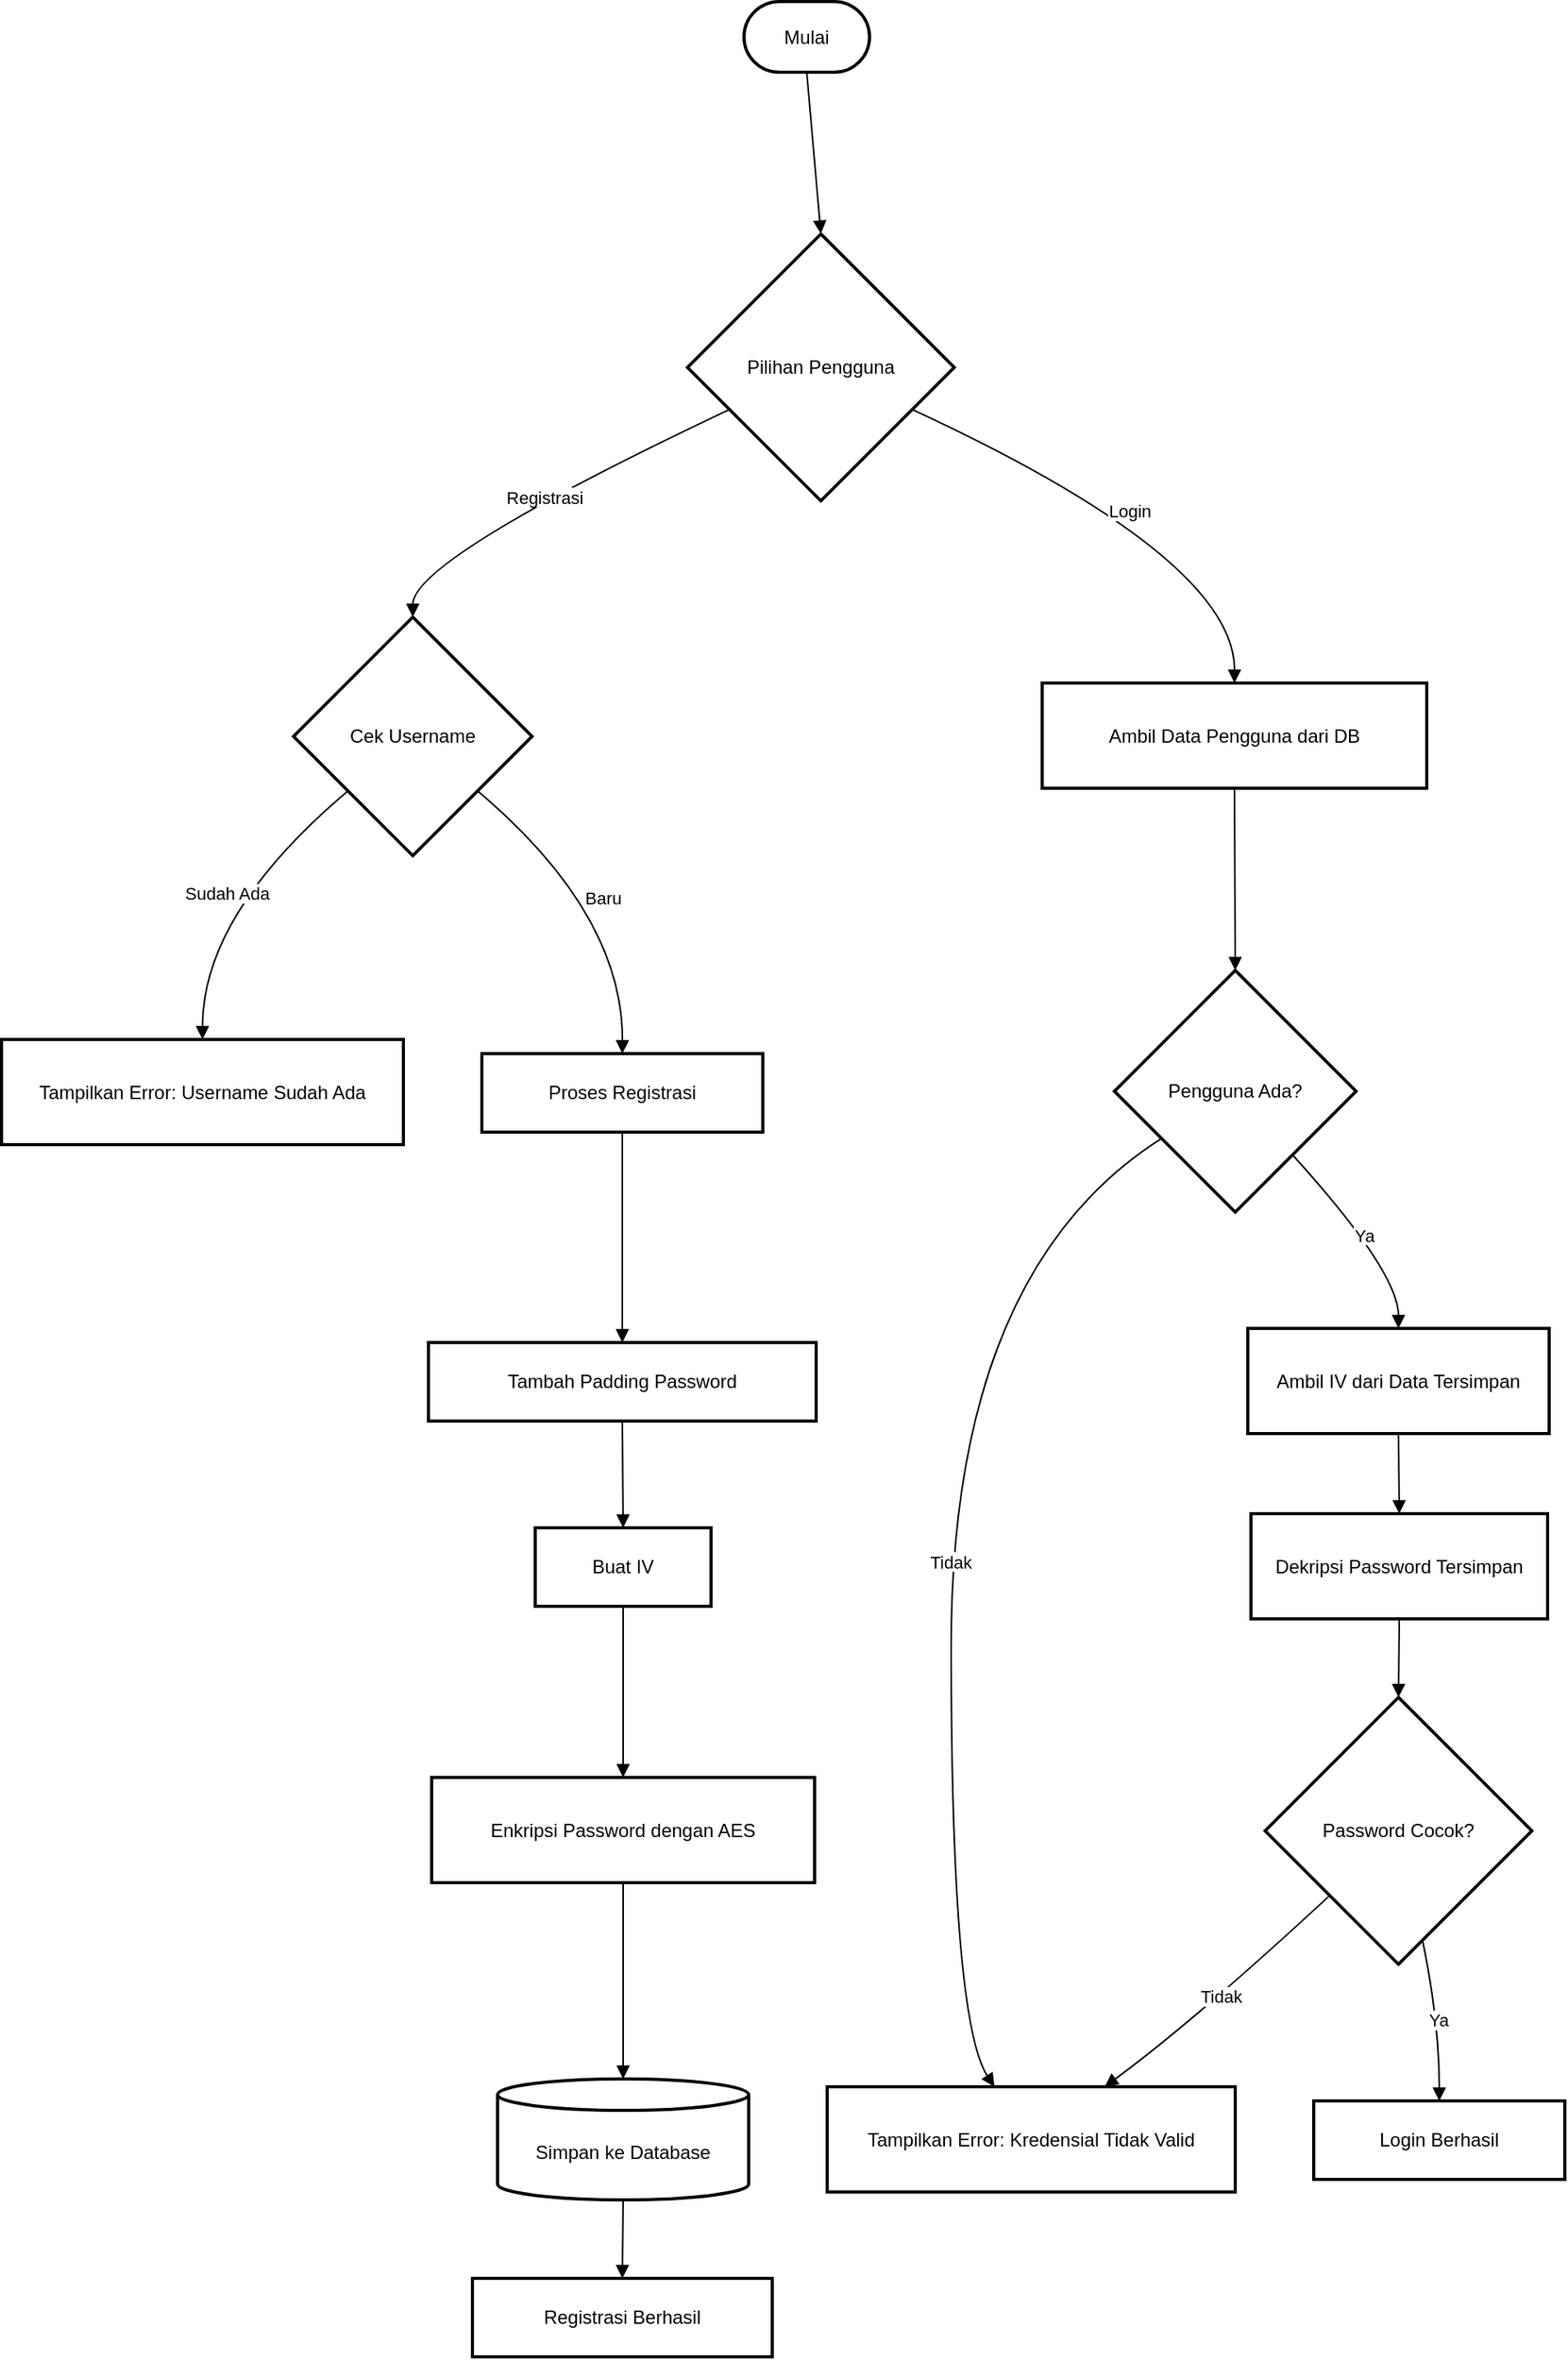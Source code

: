 <mxfile version="25.0.3" pages="3">
  <diagram id="C5RBs43oDa-KdzZeNtuy" name="Page-1">
    <mxGraphModel dx="2007" dy="1038" grid="1" gridSize="10" guides="1" tooltips="1" connect="1" arrows="1" fold="1" page="1" pageScale="1" pageWidth="827" pageHeight="1169" math="0" shadow="0">
      <root>
        <mxCell id="WIyWlLk6GJQsqaUBKTNV-0" />
        <mxCell id="WIyWlLk6GJQsqaUBKTNV-1" parent="WIyWlLk6GJQsqaUBKTNV-0" />
        <mxCell id="jowW-lcLLdZ2tvXLn4tW-18" value="Mulai" style="rounded=1;whiteSpace=wrap;arcSize=50;strokeWidth=2;" vertex="1" parent="WIyWlLk6GJQsqaUBKTNV-1">
          <mxGeometry x="860" y="1050" width="80" height="45" as="geometry" />
        </mxCell>
        <mxCell id="jowW-lcLLdZ2tvXLn4tW-19" value="Pilihan Pengguna" style="rhombus;strokeWidth=2;whiteSpace=wrap;" vertex="1" parent="WIyWlLk6GJQsqaUBKTNV-1">
          <mxGeometry x="824" y="1198" width="170" height="170" as="geometry" />
        </mxCell>
        <mxCell id="jowW-lcLLdZ2tvXLn4tW-20" value="Cek Username" style="rhombus;strokeWidth=2;whiteSpace=wrap;" vertex="1" parent="WIyWlLk6GJQsqaUBKTNV-1">
          <mxGeometry x="573" y="1442" width="152" height="152" as="geometry" />
        </mxCell>
        <mxCell id="jowW-lcLLdZ2tvXLn4tW-21" value="Tampilkan Error: Username Sudah Ada" style="whiteSpace=wrap;strokeWidth=2;" vertex="1" parent="WIyWlLk6GJQsqaUBKTNV-1">
          <mxGeometry x="387" y="1711" width="256" height="67" as="geometry" />
        </mxCell>
        <mxCell id="jowW-lcLLdZ2tvXLn4tW-22" value="Proses Registrasi" style="whiteSpace=wrap;strokeWidth=2;" vertex="1" parent="WIyWlLk6GJQsqaUBKTNV-1">
          <mxGeometry x="693" y="1720" width="179" height="50" as="geometry" />
        </mxCell>
        <mxCell id="jowW-lcLLdZ2tvXLn4tW-23" value="Tambah Padding Password" style="whiteSpace=wrap;strokeWidth=2;" vertex="1" parent="WIyWlLk6GJQsqaUBKTNV-1">
          <mxGeometry x="659" y="1904" width="247" height="50" as="geometry" />
        </mxCell>
        <mxCell id="jowW-lcLLdZ2tvXLn4tW-24" value="Buat IV" style="whiteSpace=wrap;strokeWidth=2;" vertex="1" parent="WIyWlLk6GJQsqaUBKTNV-1">
          <mxGeometry x="727" y="2022" width="112" height="50" as="geometry" />
        </mxCell>
        <mxCell id="jowW-lcLLdZ2tvXLn4tW-25" value="Enkripsi Password dengan AES" style="whiteSpace=wrap;strokeWidth=2;" vertex="1" parent="WIyWlLk6GJQsqaUBKTNV-1">
          <mxGeometry x="661" y="2181" width="244" height="67" as="geometry" />
        </mxCell>
        <mxCell id="jowW-lcLLdZ2tvXLn4tW-26" value="Simpan ke Database" style="shape=cylinder3;boundedLbl=1;backgroundOutline=1;size=10;strokeWidth=2;whiteSpace=wrap;" vertex="1" parent="WIyWlLk6GJQsqaUBKTNV-1">
          <mxGeometry x="703" y="2373" width="160" height="77" as="geometry" />
        </mxCell>
        <mxCell id="jowW-lcLLdZ2tvXLn4tW-27" value="Registrasi Berhasil" style="whiteSpace=wrap;strokeWidth=2;" vertex="1" parent="WIyWlLk6GJQsqaUBKTNV-1">
          <mxGeometry x="687" y="2500" width="191" height="50" as="geometry" />
        </mxCell>
        <mxCell id="jowW-lcLLdZ2tvXLn4tW-28" value="Ambil Data Pengguna dari DB" style="whiteSpace=wrap;strokeWidth=2;" vertex="1" parent="WIyWlLk6GJQsqaUBKTNV-1">
          <mxGeometry x="1050" y="1484" width="245" height="67" as="geometry" />
        </mxCell>
        <mxCell id="jowW-lcLLdZ2tvXLn4tW-29" value="Pengguna Ada?" style="rhombus;strokeWidth=2;whiteSpace=wrap;" vertex="1" parent="WIyWlLk6GJQsqaUBKTNV-1">
          <mxGeometry x="1096" y="1667" width="154" height="154" as="geometry" />
        </mxCell>
        <mxCell id="jowW-lcLLdZ2tvXLn4tW-30" value="Tampilkan Error: Kredensial Tidak Valid" style="whiteSpace=wrap;strokeWidth=2;" vertex="1" parent="WIyWlLk6GJQsqaUBKTNV-1">
          <mxGeometry x="913" y="2378" width="260" height="67" as="geometry" />
        </mxCell>
        <mxCell id="jowW-lcLLdZ2tvXLn4tW-31" value="Ambil IV dari Data Tersimpan" style="whiteSpace=wrap;strokeWidth=2;" vertex="1" parent="WIyWlLk6GJQsqaUBKTNV-1">
          <mxGeometry x="1181" y="1895" width="192" height="67" as="geometry" />
        </mxCell>
        <mxCell id="jowW-lcLLdZ2tvXLn4tW-32" value="Dekripsi Password Tersimpan" style="whiteSpace=wrap;strokeWidth=2;" vertex="1" parent="WIyWlLk6GJQsqaUBKTNV-1">
          <mxGeometry x="1183" y="2013" width="189" height="67" as="geometry" />
        </mxCell>
        <mxCell id="jowW-lcLLdZ2tvXLn4tW-33" value="Password Cocok?" style="rhombus;strokeWidth=2;whiteSpace=wrap;" vertex="1" parent="WIyWlLk6GJQsqaUBKTNV-1">
          <mxGeometry x="1192" y="2130" width="170" height="170" as="geometry" />
        </mxCell>
        <mxCell id="jowW-lcLLdZ2tvXLn4tW-34" value="Login Berhasil" style="whiteSpace=wrap;strokeWidth=2;" vertex="1" parent="WIyWlLk6GJQsqaUBKTNV-1">
          <mxGeometry x="1223" y="2387" width="160" height="50" as="geometry" />
        </mxCell>
        <mxCell id="jowW-lcLLdZ2tvXLn4tW-36" value="" style="curved=1;startArrow=none;endArrow=block;exitX=0.5;exitY=0.99;entryX=0.5;entryY=0;rounded=0;" edge="1" parent="WIyWlLk6GJQsqaUBKTNV-1" source="jowW-lcLLdZ2tvXLn4tW-18" target="jowW-lcLLdZ2tvXLn4tW-19">
          <mxGeometry relative="1" as="geometry">
            <Array as="points" />
          </mxGeometry>
        </mxCell>
        <mxCell id="jowW-lcLLdZ2tvXLn4tW-37" value="Registrasi" style="curved=1;startArrow=none;endArrow=block;exitX=0;exitY=0.73;entryX=0.5;entryY=0;rounded=0;" edge="1" parent="WIyWlLk6GJQsqaUBKTNV-1" source="jowW-lcLLdZ2tvXLn4tW-19" target="jowW-lcLLdZ2tvXLn4tW-20">
          <mxGeometry relative="1" as="geometry">
            <Array as="points">
              <mxPoint x="649" y="1405" />
            </Array>
          </mxGeometry>
        </mxCell>
        <mxCell id="jowW-lcLLdZ2tvXLn4tW-38" value="Sudah Ada" style="curved=1;startArrow=none;endArrow=block;exitX=0;exitY=0.92;entryX=0.5;entryY=0;rounded=0;" edge="1" parent="WIyWlLk6GJQsqaUBKTNV-1" source="jowW-lcLLdZ2tvXLn4tW-20" target="jowW-lcLLdZ2tvXLn4tW-21">
          <mxGeometry relative="1" as="geometry">
            <Array as="points">
              <mxPoint x="515" y="1631" />
            </Array>
          </mxGeometry>
        </mxCell>
        <mxCell id="jowW-lcLLdZ2tvXLn4tW-39" value="Baru" style="curved=1;startArrow=none;endArrow=block;exitX=1;exitY=0.92;entryX=0.5;entryY=0;rounded=0;" edge="1" parent="WIyWlLk6GJQsqaUBKTNV-1" source="jowW-lcLLdZ2tvXLn4tW-20" target="jowW-lcLLdZ2tvXLn4tW-22">
          <mxGeometry relative="1" as="geometry">
            <Array as="points">
              <mxPoint x="783" y="1631" />
            </Array>
          </mxGeometry>
        </mxCell>
        <mxCell id="jowW-lcLLdZ2tvXLn4tW-40" value="" style="curved=1;startArrow=none;endArrow=block;exitX=0.5;exitY=0.99;entryX=0.5;entryY=0.01;rounded=0;" edge="1" parent="WIyWlLk6GJQsqaUBKTNV-1" source="jowW-lcLLdZ2tvXLn4tW-22" target="jowW-lcLLdZ2tvXLn4tW-23">
          <mxGeometry relative="1" as="geometry">
            <Array as="points" />
          </mxGeometry>
        </mxCell>
        <mxCell id="jowW-lcLLdZ2tvXLn4tW-41" value="" style="curved=1;startArrow=none;endArrow=block;exitX=0.5;exitY=1;entryX=0.5;entryY=-0.01;rounded=0;" edge="1" parent="WIyWlLk6GJQsqaUBKTNV-1" source="jowW-lcLLdZ2tvXLn4tW-23" target="jowW-lcLLdZ2tvXLn4tW-24">
          <mxGeometry relative="1" as="geometry">
            <Array as="points" />
          </mxGeometry>
        </mxCell>
        <mxCell id="jowW-lcLLdZ2tvXLn4tW-42" value="" style="curved=1;startArrow=none;endArrow=block;exitX=0.5;exitY=0.98;entryX=0.5;entryY=0;rounded=0;" edge="1" parent="WIyWlLk6GJQsqaUBKTNV-1" source="jowW-lcLLdZ2tvXLn4tW-24" target="jowW-lcLLdZ2tvXLn4tW-25">
          <mxGeometry relative="1" as="geometry">
            <Array as="points" />
          </mxGeometry>
        </mxCell>
        <mxCell id="jowW-lcLLdZ2tvXLn4tW-43" value="" style="curved=1;startArrow=none;endArrow=block;exitX=0.5;exitY=1.01;entryX=0.5;entryY=0;rounded=0;" edge="1" parent="WIyWlLk6GJQsqaUBKTNV-1" source="jowW-lcLLdZ2tvXLn4tW-25" target="jowW-lcLLdZ2tvXLn4tW-26">
          <mxGeometry relative="1" as="geometry">
            <Array as="points" />
          </mxGeometry>
        </mxCell>
        <mxCell id="jowW-lcLLdZ2tvXLn4tW-44" value="" style="curved=1;startArrow=none;endArrow=block;exitX=0.5;exitY=1;entryX=0.5;entryY=0;rounded=0;" edge="1" parent="WIyWlLk6GJQsqaUBKTNV-1" source="jowW-lcLLdZ2tvXLn4tW-26" target="jowW-lcLLdZ2tvXLn4tW-27">
          <mxGeometry relative="1" as="geometry">
            <Array as="points" />
          </mxGeometry>
        </mxCell>
        <mxCell id="jowW-lcLLdZ2tvXLn4tW-45" value="Login" style="curved=1;startArrow=none;endArrow=block;exitX=1;exitY=0.73;entryX=0.5;entryY=0;rounded=0;" edge="1" parent="WIyWlLk6GJQsqaUBKTNV-1" source="jowW-lcLLdZ2tvXLn4tW-19" target="jowW-lcLLdZ2tvXLn4tW-28">
          <mxGeometry relative="1" as="geometry">
            <Array as="points">
              <mxPoint x="1173" y="1405" />
            </Array>
          </mxGeometry>
        </mxCell>
        <mxCell id="jowW-lcLLdZ2tvXLn4tW-46" value="" style="curved=1;startArrow=none;endArrow=block;exitX=0.5;exitY=1.01;entryX=0.5;entryY=0;rounded=0;" edge="1" parent="WIyWlLk6GJQsqaUBKTNV-1" source="jowW-lcLLdZ2tvXLn4tW-28" target="jowW-lcLLdZ2tvXLn4tW-29">
          <mxGeometry relative="1" as="geometry">
            <Array as="points" />
          </mxGeometry>
        </mxCell>
        <mxCell id="jowW-lcLLdZ2tvXLn4tW-47" value="Tidak" style="curved=1;startArrow=none;endArrow=block;exitX=0;exitY=0.82;entryX=0.41;entryY=0;rounded=0;" edge="1" parent="WIyWlLk6GJQsqaUBKTNV-1" source="jowW-lcLLdZ2tvXLn4tW-29" target="jowW-lcLLdZ2tvXLn4tW-30">
          <mxGeometry relative="1" as="geometry">
            <Array as="points">
              <mxPoint x="992" y="1859" />
              <mxPoint x="992" y="2336" />
            </Array>
          </mxGeometry>
        </mxCell>
        <mxCell id="jowW-lcLLdZ2tvXLn4tW-48" value="Ya" style="curved=1;startArrow=none;endArrow=block;exitX=0.96;exitY=1.01;entryX=0.5;entryY=0.01;rounded=0;" edge="1" parent="WIyWlLk6GJQsqaUBKTNV-1" source="jowW-lcLLdZ2tvXLn4tW-29" target="jowW-lcLLdZ2tvXLn4tW-31">
          <mxGeometry relative="1" as="geometry">
            <Array as="points">
              <mxPoint x="1277" y="1859" />
            </Array>
          </mxGeometry>
        </mxCell>
        <mxCell id="jowW-lcLLdZ2tvXLn4tW-49" value="" style="curved=1;startArrow=none;endArrow=block;exitX=0.5;exitY=1.01;entryX=0.5;entryY=0;rounded=0;" edge="1" parent="WIyWlLk6GJQsqaUBKTNV-1" source="jowW-lcLLdZ2tvXLn4tW-31" target="jowW-lcLLdZ2tvXLn4tW-32">
          <mxGeometry relative="1" as="geometry">
            <Array as="points" />
          </mxGeometry>
        </mxCell>
        <mxCell id="jowW-lcLLdZ2tvXLn4tW-50" value="" style="curved=1;startArrow=none;endArrow=block;exitX=0.5;exitY=1;entryX=0.5;entryY=0;rounded=0;" edge="1" parent="WIyWlLk6GJQsqaUBKTNV-1" source="jowW-lcLLdZ2tvXLn4tW-32" target="jowW-lcLLdZ2tvXLn4tW-33">
          <mxGeometry relative="1" as="geometry">
            <Array as="points" />
          </mxGeometry>
        </mxCell>
        <mxCell id="jowW-lcLLdZ2tvXLn4tW-51" value="Tidak" style="curved=1;startArrow=none;endArrow=block;exitX=0;exitY=0.97;entryX=0.68;entryY=0;rounded=0;" edge="1" parent="WIyWlLk6GJQsqaUBKTNV-1" source="jowW-lcLLdZ2tvXLn4tW-33" target="jowW-lcLLdZ2tvXLn4tW-30">
          <mxGeometry relative="1" as="geometry">
            <Array as="points">
              <mxPoint x="1147" y="2336" />
            </Array>
          </mxGeometry>
        </mxCell>
        <mxCell id="jowW-lcLLdZ2tvXLn4tW-52" value="Ya" style="curved=1;startArrow=none;endArrow=block;exitX=0.61;exitY=1;entryX=0.5;entryY=0;rounded=0;" edge="1" parent="WIyWlLk6GJQsqaUBKTNV-1" source="jowW-lcLLdZ2tvXLn4tW-33" target="jowW-lcLLdZ2tvXLn4tW-34">
          <mxGeometry relative="1" as="geometry">
            <Array as="points">
              <mxPoint x="1303" y="2336" />
            </Array>
          </mxGeometry>
        </mxCell>
      </root>
    </mxGraphModel>
  </diagram>
  <diagram id="_mfrz2-bFn-llJ0Nq9ru" name="Page-2">
    <mxGraphModel dx="1806" dy="934" grid="1" gridSize="10" guides="1" tooltips="1" connect="1" arrows="1" fold="1" page="1" pageScale="1" pageWidth="850" pageHeight="1100" math="0" shadow="0">
      <root>
        <mxCell id="0" />
        <mxCell id="1" parent="0" />
        <mxCell id="X3nF0ukYJmRPxW0zFXXb-1" value="Proses_Dekripsi_AES" style="whiteSpace=wrap;strokeWidth=2;verticalAlign=top;" vertex="1" parent="1">
          <mxGeometry x="160" y="570" width="289" height="499" as="geometry" />
        </mxCell>
        <mxCell id="X3nF0ukYJmRPxW0zFXXb-2" value="Dekode Base64" style="whiteSpace=wrap;strokeWidth=2;" vertex="1" parent="X3nF0ukYJmRPxW0zFXXb-1">
          <mxGeometry x="68" y="46" width="168" height="50" as="geometry" />
        </mxCell>
        <mxCell id="X3nF0ukYJmRPxW0zFXXb-3" value="Pisahkan IV" style="whiteSpace=wrap;strokeWidth=2;" vertex="1" parent="X3nF0ukYJmRPxW0zFXXb-1">
          <mxGeometry x="82" y="170" width="141" height="50" as="geometry" />
        </mxCell>
        <mxCell id="X3nF0ukYJmRPxW0zFXXb-4" value="Terapkan Dekripsi AES" style="whiteSpace=wrap;strokeWidth=2;" vertex="1" parent="X3nF0ukYJmRPxW0zFXXb-1">
          <mxGeometry x="43" y="295" width="219" height="50" as="geometry" />
        </mxCell>
        <mxCell id="X3nF0ukYJmRPxW0zFXXb-5" value="Hapus Padding" style="whiteSpace=wrap;strokeWidth=2;" vertex="1" parent="X3nF0ukYJmRPxW0zFXXb-1">
          <mxGeometry x="71" y="419" width="163" height="50" as="geometry" />
        </mxCell>
        <mxCell id="X3nF0ukYJmRPxW0zFXXb-6" value="" style="curved=1;startArrow=none;endArrow=block;exitX=0.5;exitY=0.98;entryX=0.5;entryY=0;rounded=0;" edge="1" parent="X3nF0ukYJmRPxW0zFXXb-1" source="X3nF0ukYJmRPxW0zFXXb-2" target="X3nF0ukYJmRPxW0zFXXb-3">
          <mxGeometry relative="1" as="geometry">
            <Array as="points" />
          </mxGeometry>
        </mxCell>
        <mxCell id="X3nF0ukYJmRPxW0zFXXb-7" value="" style="curved=1;startArrow=none;endArrow=block;exitX=0.5;exitY=1;entryX=0.5;entryY=0;rounded=0;" edge="1" parent="X3nF0ukYJmRPxW0zFXXb-1" source="X3nF0ukYJmRPxW0zFXXb-3" target="X3nF0ukYJmRPxW0zFXXb-4">
          <mxGeometry relative="1" as="geometry">
            <Array as="points" />
          </mxGeometry>
        </mxCell>
        <mxCell id="X3nF0ukYJmRPxW0zFXXb-8" value="" style="curved=1;startArrow=none;endArrow=block;exitX=0.5;exitY=0.99;entryX=0.5;entryY=0.01;rounded=0;" edge="1" parent="X3nF0ukYJmRPxW0zFXXb-1" source="X3nF0ukYJmRPxW0zFXXb-4" target="X3nF0ukYJmRPxW0zFXXb-5">
          <mxGeometry relative="1" as="geometry">
            <Array as="points" />
          </mxGeometry>
        </mxCell>
        <mxCell id="X3nF0ukYJmRPxW0zFXXb-9" value="Proses_Enkripsi_AES" style="whiteSpace=wrap;strokeWidth=2;verticalAlign=top;" vertex="1" parent="1">
          <mxGeometry x="499" y="490" width="329" height="658" as="geometry" />
        </mxCell>
        <mxCell id="X3nF0ukYJmRPxW0zFXXb-10" value="Tambah Padding Data ke 16 byte" style="whiteSpace=wrap;strokeWidth=2;" vertex="1" parent="X3nF0ukYJmRPxW0zFXXb-9">
          <mxGeometry x="43" y="46" width="259" height="67" as="geometry" />
        </mxCell>
        <mxCell id="X3nF0ukYJmRPxW0zFXXb-11" value="Buat IV Acak" style="whiteSpace=wrap;strokeWidth=2;" vertex="1" parent="X3nF0ukYJmRPxW0zFXXb-9">
          <mxGeometry x="98" y="188" width="150" height="50" as="geometry" />
        </mxCell>
        <mxCell id="X3nF0ukYJmRPxW0zFXXb-12" value="Terapkan Mode AES CBC" style="whiteSpace=wrap;strokeWidth=2;" vertex="1" parent="X3nF0ukYJmRPxW0zFXXb-9">
          <mxGeometry x="57" y="312" width="232" height="50" as="geometry" />
        </mxCell>
        <mxCell id="X3nF0ukYJmRPxW0zFXXb-13" value="Gabungkan IV + Data Terenkripsi" style="whiteSpace=wrap;strokeWidth=2;" vertex="1" parent="X3nF0ukYJmRPxW0zFXXb-9">
          <mxGeometry x="67" y="437" width="211" height="67" as="geometry" />
        </mxCell>
        <mxCell id="X3nF0ukYJmRPxW0zFXXb-14" value="Enkode Base64" style="whiteSpace=wrap;strokeWidth=2;" vertex="1" parent="X3nF0ukYJmRPxW0zFXXb-9">
          <mxGeometry x="89" y="579" width="167" height="50" as="geometry" />
        </mxCell>
        <mxCell id="X3nF0ukYJmRPxW0zFXXb-15" value="" style="curved=1;startArrow=none;endArrow=block;exitX=0.5;exitY=1;entryX=0.5;entryY=-0.01;rounded=0;" edge="1" parent="X3nF0ukYJmRPxW0zFXXb-9" source="X3nF0ukYJmRPxW0zFXXb-10" target="X3nF0ukYJmRPxW0zFXXb-11">
          <mxGeometry relative="1" as="geometry">
            <Array as="points" />
          </mxGeometry>
        </mxCell>
        <mxCell id="X3nF0ukYJmRPxW0zFXXb-16" value="" style="curved=1;startArrow=none;endArrow=block;exitX=0.5;exitY=0.99;entryX=0.5;entryY=0.01;rounded=0;" edge="1" parent="X3nF0ukYJmRPxW0zFXXb-9" source="X3nF0ukYJmRPxW0zFXXb-11" target="X3nF0ukYJmRPxW0zFXXb-12">
          <mxGeometry relative="1" as="geometry">
            <Array as="points" />
          </mxGeometry>
        </mxCell>
        <mxCell id="X3nF0ukYJmRPxW0zFXXb-17" value="" style="curved=1;startArrow=none;endArrow=block;exitX=0.5;exitY=1;entryX=0.5;entryY=0;rounded=0;" edge="1" parent="X3nF0ukYJmRPxW0zFXXb-9" source="X3nF0ukYJmRPxW0zFXXb-12" target="X3nF0ukYJmRPxW0zFXXb-13">
          <mxGeometry relative="1" as="geometry">
            <Array as="points" />
          </mxGeometry>
        </mxCell>
        <mxCell id="X3nF0ukYJmRPxW0zFXXb-18" value="" style="curved=1;startArrow=none;endArrow=block;exitX=0.5;exitY=1;entryX=0.5;entryY=0;rounded=0;" edge="1" parent="X3nF0ukYJmRPxW0zFXXb-9" source="X3nF0ukYJmRPxW0zFXXb-13" target="X3nF0ukYJmRPxW0zFXXb-14">
          <mxGeometry relative="1" as="geometry">
            <Array as="points" />
          </mxGeometry>
        </mxCell>
      </root>
    </mxGraphModel>
  </diagram>
  <diagram id="F6cQHTX6EUPzAy_mORqO" name="Page-3">
    <mxGraphModel dx="2857" dy="1038" grid="1" gridSize="10" guides="1" tooltips="1" connect="1" arrows="1" fold="1" page="1" pageScale="1" pageWidth="850" pageHeight="1100" math="0" shadow="0">
      <root>
        <mxCell id="0" />
        <mxCell id="1" parent="0" />
        <mxCell id="R3d1R8utCInmOH0pcBiY-33" value="START" style="whiteSpace=wrap;strokeWidth=2;" vertex="1" parent="1">
          <mxGeometry x="198" y="260" width="104" height="50" as="geometry" />
        </mxCell>
        <mxCell id="R3d1R8utCInmOH0pcBiY-34" value="Inisialisasi DHT Sensor dan Koneksi Wi-Fi" style="whiteSpace=wrap;strokeWidth=2;" vertex="1" parent="1">
          <mxGeometry x="124" y="360" width="251" height="67" as="geometry" />
        </mxCell>
        <mxCell id="R3d1R8utCInmOH0pcBiY-74" value="" style="edgeStyle=orthogonalEdgeStyle;rounded=0;orthogonalLoop=1;jettySize=auto;html=1;" edge="1" parent="1" source="R3d1R8utCInmOH0pcBiY-35" target="R3d1R8utCInmOH0pcBiY-37">
          <mxGeometry relative="1" as="geometry" />
        </mxCell>
        <mxCell id="R3d1R8utCInmOH0pcBiY-76" value="" style="edgeStyle=orthogonalEdgeStyle;rounded=0;orthogonalLoop=1;jettySize=auto;html=1;entryX=0;entryY=0.5;entryDx=0;entryDy=0;" edge="1" parent="1" source="R3d1R8utCInmOH0pcBiY-35" target="R3d1R8utCInmOH0pcBiY-34">
          <mxGeometry relative="1" as="geometry">
            <mxPoint x="90" y="575" as="targetPoint" />
            <Array as="points">
              <mxPoint x="104" y="564" />
              <mxPoint x="104" y="394" />
            </Array>
          </mxGeometry>
        </mxCell>
        <mxCell id="R3d1R8utCInmOH0pcBiY-35" value="Wi-Fi Terkoneksi?" style="rhombus;strokeWidth=2;whiteSpace=wrap;" vertex="1" parent="1">
          <mxGeometry x="163" y="477" width="173" height="173" as="geometry" />
        </mxCell>
        <mxCell id="R3d1R8utCInmOH0pcBiY-79" value="" style="edgeStyle=orthogonalEdgeStyle;rounded=0;orthogonalLoop=1;jettySize=auto;html=1;" edge="1" parent="1" source="R3d1R8utCInmOH0pcBiY-37" target="R3d1R8utCInmOH0pcBiY-38">
          <mxGeometry relative="1" as="geometry" />
        </mxCell>
        <mxCell id="R3d1R8utCInmOH0pcBiY-37" value="Membaca Data Sensor" style="whiteSpace=wrap;strokeWidth=2;" vertex="1" parent="1">
          <mxGeometry x="270" y="724" width="220" height="50" as="geometry" />
        </mxCell>
        <mxCell id="R3d1R8utCInmOH0pcBiY-70" value="" style="edgeStyle=orthogonalEdgeStyle;rounded=0;orthogonalLoop=1;jettySize=auto;html=1;entryX=0;entryY=0.5;entryDx=0;entryDy=0;" edge="1" parent="1" source="R3d1R8utCInmOH0pcBiY-38" target="R3d1R8utCInmOH0pcBiY-37">
          <mxGeometry relative="1" as="geometry">
            <mxPoint x="140.571" y="1050" as="targetPoint" />
            <Array as="points">
              <mxPoint x="90" y="887" />
              <mxPoint x="90" y="740" />
              <mxPoint x="270" y="740" />
            </Array>
          </mxGeometry>
        </mxCell>
        <mxCell id="R3d1R8utCInmOH0pcBiY-71" value="tidak" style="edgeLabel;html=1;align=center;verticalAlign=middle;resizable=0;points=[];" vertex="1" connectable="0" parent="R3d1R8utCInmOH0pcBiY-70">
          <mxGeometry x="-0.23" y="-5" relative="1" as="geometry">
            <mxPoint x="15" y="-36" as="offset" />
          </mxGeometry>
        </mxCell>
        <mxCell id="R3d1R8utCInmOH0pcBiY-72" value="" style="edgeStyle=orthogonalEdgeStyle;rounded=0;orthogonalLoop=1;jettySize=auto;html=1;" edge="1" parent="1" source="R3d1R8utCInmOH0pcBiY-38" target="R3d1R8utCInmOH0pcBiY-40">
          <mxGeometry relative="1" as="geometry" />
        </mxCell>
        <mxCell id="R3d1R8utCInmOH0pcBiY-38" value="Data Valid?" style="rhombus;strokeWidth=2;whiteSpace=wrap;" vertex="1" parent="1">
          <mxGeometry x="233" y="823" width="129" height="129" as="geometry" />
        </mxCell>
        <mxCell id="R3d1R8utCInmOH0pcBiY-40" value="Data Suhu, Kelembapan Udara, dan Tanah Dibaca" style="whiteSpace=wrap;strokeWidth=2;" vertex="1" parent="1">
          <mxGeometry x="425" y="960" width="241" height="67" as="geometry" />
        </mxCell>
        <mxCell id="R3d1R8utCInmOH0pcBiY-82" value="" style="edgeStyle=orthogonalEdgeStyle;rounded=0;orthogonalLoop=1;jettySize=auto;html=1;" edge="1" parent="1" source="R3d1R8utCInmOH0pcBiY-41" target="R3d1R8utCInmOH0pcBiY-42">
          <mxGeometry relative="1" as="geometry" />
        </mxCell>
        <mxCell id="R3d1R8utCInmOH0pcBiY-83" value="" style="edgeStyle=orthogonalEdgeStyle;rounded=0;orthogonalLoop=1;jettySize=auto;html=1;" edge="1" parent="1" source="R3d1R8utCInmOH0pcBiY-41" target="R3d1R8utCInmOH0pcBiY-43">
          <mxGeometry relative="1" as="geometry" />
        </mxCell>
        <mxCell id="R3d1R8utCInmOH0pcBiY-41" value="Kelembapan Tanah &lt; 30 " style="rhombus;strokeWidth=2;whiteSpace=wrap;" vertex="1" parent="1">
          <mxGeometry x="270" y="1143" width="246" height="246" as="geometry" />
        </mxCell>
        <mxCell id="R3d1R8utCInmOH0pcBiY-42" value="RED LED Menyala" style="whiteSpace=wrap;strokeWidth=2;" vertex="1" parent="1">
          <mxGeometry y="1250" width="184" height="50" as="geometry" />
        </mxCell>
        <mxCell id="R3d1R8utCInmOH0pcBiY-43" value="Kelembapan Tanah  &lt;= 70" style="rhombus;strokeWidth=2;whiteSpace=wrap;" vertex="1" parent="1">
          <mxGeometry x="270" y="1460" width="244" height="244" as="geometry" />
        </mxCell>
        <mxCell id="R3d1R8utCInmOH0pcBiY-89" value="" style="edgeStyle=orthogonalEdgeStyle;rounded=0;orthogonalLoop=1;jettySize=auto;html=1;" edge="1" parent="1" source="R3d1R8utCInmOH0pcBiY-44" target="R3d1R8utCInmOH0pcBiY-87">
          <mxGeometry relative="1" as="geometry">
            <Array as="points">
              <mxPoint x="88" y="2110" />
            </Array>
          </mxGeometry>
        </mxCell>
        <mxCell id="R3d1R8utCInmOH0pcBiY-44" value="YELLOW LED Menyala" style="whiteSpace=wrap;strokeWidth=2;" vertex="1" parent="1">
          <mxGeometry x="-20" y="1770" width="215" height="50" as="geometry" />
        </mxCell>
        <mxCell id="R3d1R8utCInmOH0pcBiY-65" value="" style="edgeStyle=orthogonalEdgeStyle;rounded=0;orthogonalLoop=1;jettySize=auto;html=1;" edge="1" parent="1" source="R3d1R8utCInmOH0pcBiY-45" target="R3d1R8utCInmOH0pcBiY-46">
          <mxGeometry relative="1" as="geometry" />
        </mxCell>
        <mxCell id="R3d1R8utCInmOH0pcBiY-45" value="GREEN LED Menyala" style="whiteSpace=wrap;strokeWidth=2;" vertex="1" parent="1">
          <mxGeometry x="594" y="1780" width="204" height="50" as="geometry" />
        </mxCell>
        <mxCell id="R3d1R8utCInmOH0pcBiY-88" value="" style="edgeStyle=orthogonalEdgeStyle;rounded=0;orthogonalLoop=1;jettySize=auto;html=1;" edge="1" parent="1" source="R3d1R8utCInmOH0pcBiY-46" target="R3d1R8utCInmOH0pcBiY-87">
          <mxGeometry relative="1" as="geometry" />
        </mxCell>
        <mxCell id="R3d1R8utCInmOH0pcBiY-46" value="Menampilkan Data di Serial Monitor" style="whiteSpace=wrap;strokeWidth=2;" vertex="1" parent="1">
          <mxGeometry x="247" y="1850" width="258" height="67" as="geometry" />
        </mxCell>
        <mxCell id="R3d1R8utCInmOH0pcBiY-48" value="" style="curved=1;startArrow=none;endArrow=block;exitX=0.5;exitY=0.99;entryX=0.5;entryY=-0.01;rounded=0;" edge="1" parent="1" source="R3d1R8utCInmOH0pcBiY-33" target="R3d1R8utCInmOH0pcBiY-34">
          <mxGeometry relative="1" as="geometry">
            <Array as="points" />
          </mxGeometry>
        </mxCell>
        <mxCell id="R3d1R8utCInmOH0pcBiY-49" value="" style="curved=1;startArrow=none;endArrow=block;exitX=0.5;exitY=1;entryX=0.5;entryY=0;rounded=0;" edge="1" parent="1" source="R3d1R8utCInmOH0pcBiY-34" target="R3d1R8utCInmOH0pcBiY-35">
          <mxGeometry relative="1" as="geometry">
            <Array as="points" />
          </mxGeometry>
        </mxCell>
        <mxCell id="R3d1R8utCInmOH0pcBiY-55" value="" style="curved=1;startArrow=none;endArrow=block;exitX=0.5;exitY=1;entryX=0.5;entryY=0;rounded=0;" edge="1" parent="1" source="R3d1R8utCInmOH0pcBiY-40" target="R3d1R8utCInmOH0pcBiY-41">
          <mxGeometry relative="1" as="geometry">
            <Array as="points" />
          </mxGeometry>
        </mxCell>
        <mxCell id="R3d1R8utCInmOH0pcBiY-58" value="Ya" style="curved=1;startArrow=none;endArrow=block;exitX=0.09;exitY=1;entryX=0.5;entryY=0;rounded=0;entryDx=0;entryDy=0;" edge="1" parent="1" source="R3d1R8utCInmOH0pcBiY-43" target="R3d1R8utCInmOH0pcBiY-44">
          <mxGeometry relative="1" as="geometry">
            <Array as="points" />
          </mxGeometry>
        </mxCell>
        <mxCell id="R3d1R8utCInmOH0pcBiY-59" value="Tidak" style="curved=1;startArrow=none;endArrow=block;exitX=0.91;exitY=1;entryX=0.5;entryY=0.01;rounded=0;" edge="1" parent="1" source="R3d1R8utCInmOH0pcBiY-43" target="R3d1R8utCInmOH0pcBiY-45">
          <mxGeometry relative="1" as="geometry">
            <Array as="points" />
          </mxGeometry>
        </mxCell>
        <mxCell id="R3d1R8utCInmOH0pcBiY-73" value="Ya" style="text;html=1;align=center;verticalAlign=middle;resizable=0;points=[];autosize=1;strokeColor=none;fillColor=none;" vertex="1" parent="1">
          <mxGeometry x="449" y="868" width="40" height="30" as="geometry" />
        </mxCell>
        <mxCell id="R3d1R8utCInmOH0pcBiY-75" value="ya" style="text;html=1;align=center;verticalAlign=middle;resizable=0;points=[];autosize=1;strokeColor=none;fillColor=none;" vertex="1" parent="1">
          <mxGeometry x="299" y="658" width="40" height="30" as="geometry" />
        </mxCell>
        <mxCell id="R3d1R8utCInmOH0pcBiY-77" value="tidak" style="text;html=1;align=center;verticalAlign=middle;resizable=0;points=[];autosize=1;strokeColor=none;fillColor=none;" vertex="1" parent="1">
          <mxGeometry x="50" y="460" width="50" height="30" as="geometry" />
        </mxCell>
        <mxCell id="R3d1R8utCInmOH0pcBiY-84" value="ya" style="text;html=1;align=center;verticalAlign=middle;resizable=0;points=[];autosize=1;strokeColor=none;fillColor=none;" vertex="1" parent="1">
          <mxGeometry x="219" y="1238" width="40" height="30" as="geometry" />
        </mxCell>
        <mxCell id="R3d1R8utCInmOH0pcBiY-85" value="tidak" style="text;html=1;align=center;verticalAlign=middle;resizable=0;points=[];autosize=1;strokeColor=none;fillColor=none;" vertex="1" parent="1">
          <mxGeometry x="344" y="1408" width="50" height="30" as="geometry" />
        </mxCell>
        <mxCell id="R3d1R8utCInmOH0pcBiY-87" value="FINISH" style="ellipse;whiteSpace=wrap;html=1;" vertex="1" parent="1">
          <mxGeometry x="320" y="2070" width="120" height="80" as="geometry" />
        </mxCell>
      </root>
    </mxGraphModel>
  </diagram>
</mxfile>
